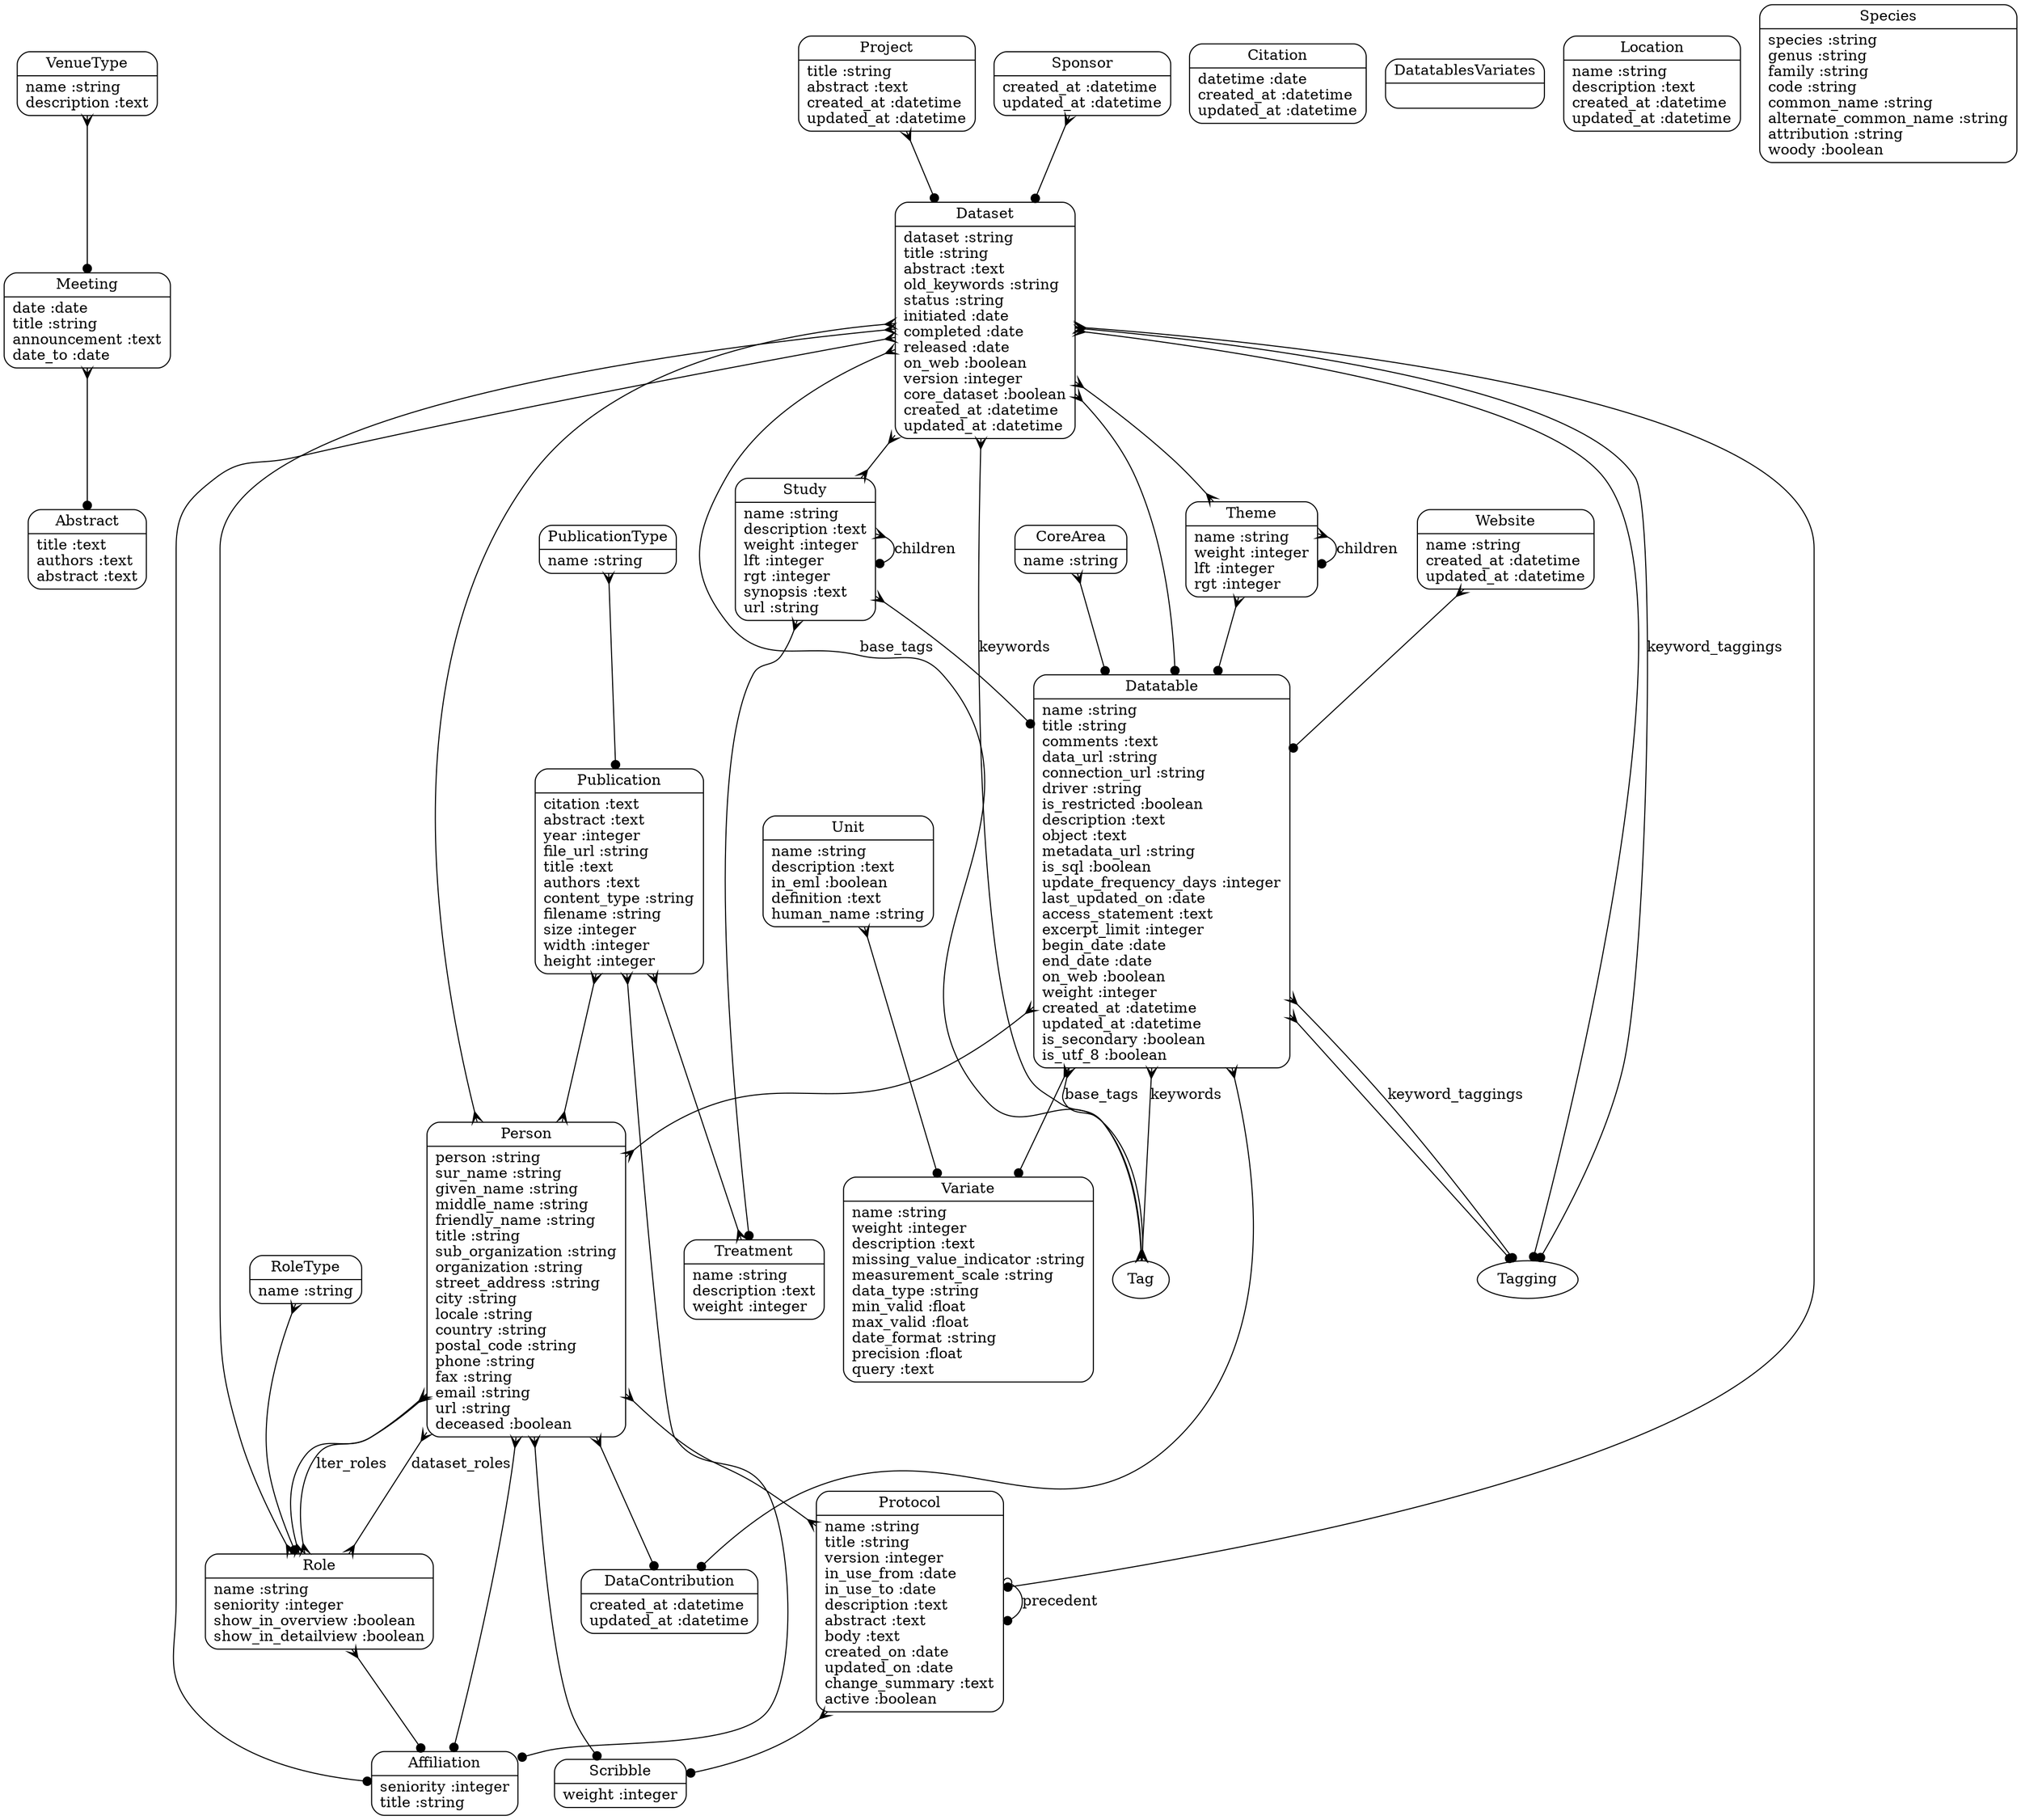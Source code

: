 digraph models_diagram {
	graph[overlap=false, splines=true]
	"Abstract" [shape=Mrecord, label="{Abstract|title :text\lauthors :text\labstract :text\l}"]
	"Affiliation" [shape=Mrecord, label="{Affiliation|seniority :integer\ltitle :string\l}"]
	"Citation" [shape=Mrecord, label="{Citation|datetime :date\lcreated_at :datetime\lupdated_at :datetime\l}"]
	"CoreArea" [shape=Mrecord, label="{CoreArea|name :string\l}"]
	"DataContribution" [shape=Mrecord, label="{DataContribution|created_at :datetime\lupdated_at :datetime\l}"]
	"Dataset" [shape=Mrecord, label="{Dataset|dataset :string\ltitle :string\labstract :text\lold_keywords :string\lstatus :string\linitiated :date\lcompleted :date\lreleased :date\lon_web :boolean\lversion :integer\lcore_dataset :boolean\lcreated_at :datetime\lupdated_at :datetime\l}"]
	"Datatable" [shape=Mrecord, label="{Datatable|name :string\ltitle :string\lcomments :text\ldata_url :string\lconnection_url :string\ldriver :string\lis_restricted :boolean\ldescription :text\lobject :text\lmetadata_url :string\lis_sql :boolean\lupdate_frequency_days :integer\llast_updated_on :date\laccess_statement :text\lexcerpt_limit :integer\lbegin_date :date\lend_date :date\lon_web :boolean\lweight :integer\lcreated_at :datetime\lupdated_at :datetime\lis_secondary :boolean\lis_utf_8 :boolean\l}"]
	"DatatablesVariates" [shape=Mrecord, label="{DatatablesVariates|\l}"]
	"Location" [shape=Mrecord, label="{Location|name :string\ldescription :text\lcreated_at :datetime\lupdated_at :datetime\l}"]
	"Meeting" [shape=Mrecord, label="{Meeting|date :date\ltitle :string\lannouncement :text\ldate_to :date\l}"]
	"Person" [shape=Mrecord, label="{Person|person :string\lsur_name :string\lgiven_name :string\lmiddle_name :string\lfriendly_name :string\ltitle :string\lsub_organization :string\lorganization :string\lstreet_address :string\lcity :string\llocale :string\lcountry :string\lpostal_code :string\lphone :string\lfax :string\lemail :string\lurl :string\ldeceased :boolean\l}"]
	"Project" [shape=Mrecord, label="{Project|title :string\labstract :text\lcreated_at :datetime\lupdated_at :datetime\l}"]
	"Protocol" [shape=Mrecord, label="{Protocol|name :string\ltitle :string\lversion :integer\lin_use_from :date\lin_use_to :date\ldescription :text\labstract :text\lbody :text\lcreated_on :date\lupdated_on :date\lchange_summary :text\lactive :boolean\l}"]
	"Publication" [shape=Mrecord, label="{Publication|citation :text\labstract :text\lyear :integer\lfile_url :string\ltitle :text\lauthors :text\lcontent_type :string\lfilename :string\lsize :integer\lwidth :integer\lheight :integer\l}"]
	"PublicationType" [shape=Mrecord, label="{PublicationType|name :string\l}"]
	"Role" [shape=Mrecord, label="{Role|name :string\lseniority :integer\lshow_in_overview :boolean\lshow_in_detailview :boolean\l}"]
	"RoleType" [shape=Mrecord, label="{RoleType|name :string\l}"]
	"Scribble" [shape=Mrecord, label="{Scribble|weight :integer\l}"]
	"Species" [shape=Mrecord, label="{Species|species :string\lgenus :string\lfamily :string\lcode :string\lcommon_name :string\lalternate_common_name :string\lattribution :string\lwoody :boolean\l}"]
	"Sponsor" [shape=Mrecord, label="{Sponsor|created_at :datetime\lupdated_at :datetime\l}"]
	"Study" [shape=Mrecord, label="{Study|name :string\ldescription :text\lweight :integer\llft :integer\lrgt :integer\lsynopsis :text\lurl :string\l}"]
	"Theme" [shape=Mrecord, label="{Theme|name :string\lweight :integer\llft :integer\lrgt :integer\l}"]
	"Treatment" [shape=Mrecord, label="{Treatment|name :string\ldescription :text\lweight :integer\l}"]
	"Unit" [shape=Mrecord, label="{Unit|name :string\ldescription :text\lin_eml :boolean\ldefinition :text\lhuman_name :string\l}"]
	"Variate" [shape=Mrecord, label="{Variate|name :string\lweight :integer\ldescription :text\lmissing_value_indicator :string\lmeasurement_scale :string\ldata_type :string\lmin_valid :float\lmax_valid :float\ldate_format :string\lprecision :float\lquery :text\l}"]
	"VenueType" [shape=Mrecord, label="{VenueType|name :string\ldescription :text\l}"]
	"Website" [shape=Mrecord, label="{Website|name :string\lcreated_at :datetime\lupdated_at :datetime\l}"]
	"CoreArea" -> "Datatable" [arrowtail=crow, arrowhead=dot, dir=both]
	"Dataset" -> "Datatable" [arrowtail=crow, arrowhead=dot, dir=both]
	"Dataset" -> "Protocol" [arrowtail=crow, arrowhead=dot, dir=both]
	"Dataset" -> "Person" [arrowtail=crow, arrowhead=crow, dir=both]
	"Dataset" -> "Affiliation" [arrowtail=crow, arrowhead=dot, dir=both]
	"Dataset" -> "Role" [arrowtail=crow, arrowhead=crow, dir=both]
	"Dataset" -> "Theme" [arrowtail=crow, arrowhead=crow, dir=both]
	"Dataset" -> "Study" [arrowtail=crow, arrowhead=crow, dir=both]
	"Dataset" -> "Tagging" [arrowtail=crow, arrowhead=dot, dir=both]
	"Dataset" -> "Tag" [label="base_tags", arrowtail=crow, arrowhead=crow, dir=both]
	"Dataset" -> "Tagging" [label="keyword_taggings", arrowtail=crow, arrowhead=dot, dir=both]
	"Dataset" -> "Tag" [label="keywords", arrowtail=crow, arrowhead=crow, dir=both]
	"Datatable" -> "Variate" [arrowtail=crow, arrowhead=dot, dir=both]
	"Datatable" -> "DataContribution" [arrowtail=crow, arrowhead=dot, dir=both]
	"Datatable" -> "Person" [arrowtail=crow, arrowhead=crow, dir=both]
	"Datatable" -> "Tagging" [arrowtail=crow, arrowhead=dot, dir=both]
	"Datatable" -> "Tag" [label="base_tags", arrowtail=crow, arrowhead=crow, dir=both]
	"Datatable" -> "Tagging" [label="keyword_taggings", arrowtail=crow, arrowhead=dot, dir=both]
	"Datatable" -> "Tag" [label="keywords", arrowtail=crow, arrowhead=crow, dir=both]
	"Meeting" -> "Abstract" [arrowtail=crow, arrowhead=dot, dir=both]
	"Person" -> "Affiliation" [arrowtail=crow, arrowhead=dot, dir=both]
	"Person" -> "Role" [label="lter_roles", arrowtail=crow, arrowhead=crow, dir=both]
	"Person" -> "Role" [label="dataset_roles", arrowtail=crow, arrowhead=crow, dir=both]
	"Person" -> "Scribble" [arrowtail=crow, arrowhead=dot, dir=both]
	"Person" -> "Protocol" [arrowtail=crow, arrowhead=crow, dir=both]
	"Person" -> "DataContribution" [arrowtail=crow, arrowhead=dot, dir=both]
	"Project" -> "Dataset" [arrowtail=crow, arrowhead=dot, dir=both]
	"Protocol" -> "Scribble" [arrowtail=crow, arrowhead=dot, dir=both]
	"Protocol" -> "Protocol" [label="precedent", arrowtail=odot, arrowhead=dot, dir=both]
	"Publication" -> "Affiliation" [arrowtail=crow, arrowhead=dot, dir=both]
	"Publication" -> "Person" [arrowtail=crow, arrowhead=crow, dir=both]
	"Publication" -> "Treatment" [arrowtail=crow, arrowhead=crow, dir=both]
	"PublicationType" -> "Publication" [arrowtail=crow, arrowhead=dot, dir=both]
	"Role" -> "Person" [arrowtail=crow, arrowhead=crow, dir=both]
	"Role" -> "Affiliation" [arrowtail=crow, arrowhead=dot, dir=both]
	"RoleType" -> "Role" [arrowtail=crow, arrowhead=dot, dir=both]
	"Sponsor" -> "Dataset" [arrowtail=crow, arrowhead=dot, dir=both]
	"Study" -> "Treatment" [arrowtail=crow, arrowhead=dot, dir=both]
	"Study" -> "Datatable" [arrowtail=crow, arrowhead=dot, dir=both]
	"Study" -> "Study" [label="children", arrowtail=crow, arrowhead=dot, dir=both]
	"Theme" -> "Theme" [label="children", arrowtail=crow, arrowhead=dot, dir=both]
	"Theme" -> "Datatable" [arrowtail=crow, arrowhead=dot, dir=both]
	"Unit" -> "Variate" [arrowtail=crow, arrowhead=dot, dir=both]
	"VenueType" -> "Meeting" [arrowtail=crow, arrowhead=dot, dir=both]
	"Website" -> "Datatable" [arrowtail=crow, arrowhead=dot, dir=both]
}
